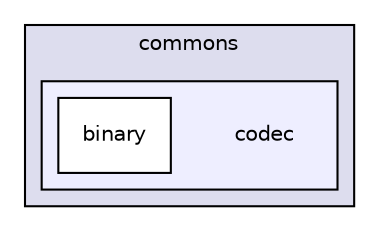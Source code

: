 digraph "java/client/src/org/apache/commons/codec" {
  compound=true
  node [ fontsize="10", fontname="Helvetica"];
  edge [ labelfontsize="10", labelfontname="Helvetica"];
  subgraph clusterdir_dd322ec048e22a6e907f7f5c404b42ea {
    graph [ bgcolor="#ddddee", pencolor="black", label="commons" fontname="Helvetica", fontsize="10", URL="dir_dd322ec048e22a6e907f7f5c404b42ea.html"]
  subgraph clusterdir_c2a1ead86233eacc7f246458bae9b162 {
    graph [ bgcolor="#eeeeff", pencolor="black", label="" URL="dir_c2a1ead86233eacc7f246458bae9b162.html"];
    dir_c2a1ead86233eacc7f246458bae9b162 [shape=plaintext label="codec"];
    dir_a1570b66fdb1e6410ed9d8417f010968 [shape=box label="binary" color="black" fillcolor="white" style="filled" URL="dir_a1570b66fdb1e6410ed9d8417f010968.html"];
  }
  }
}
